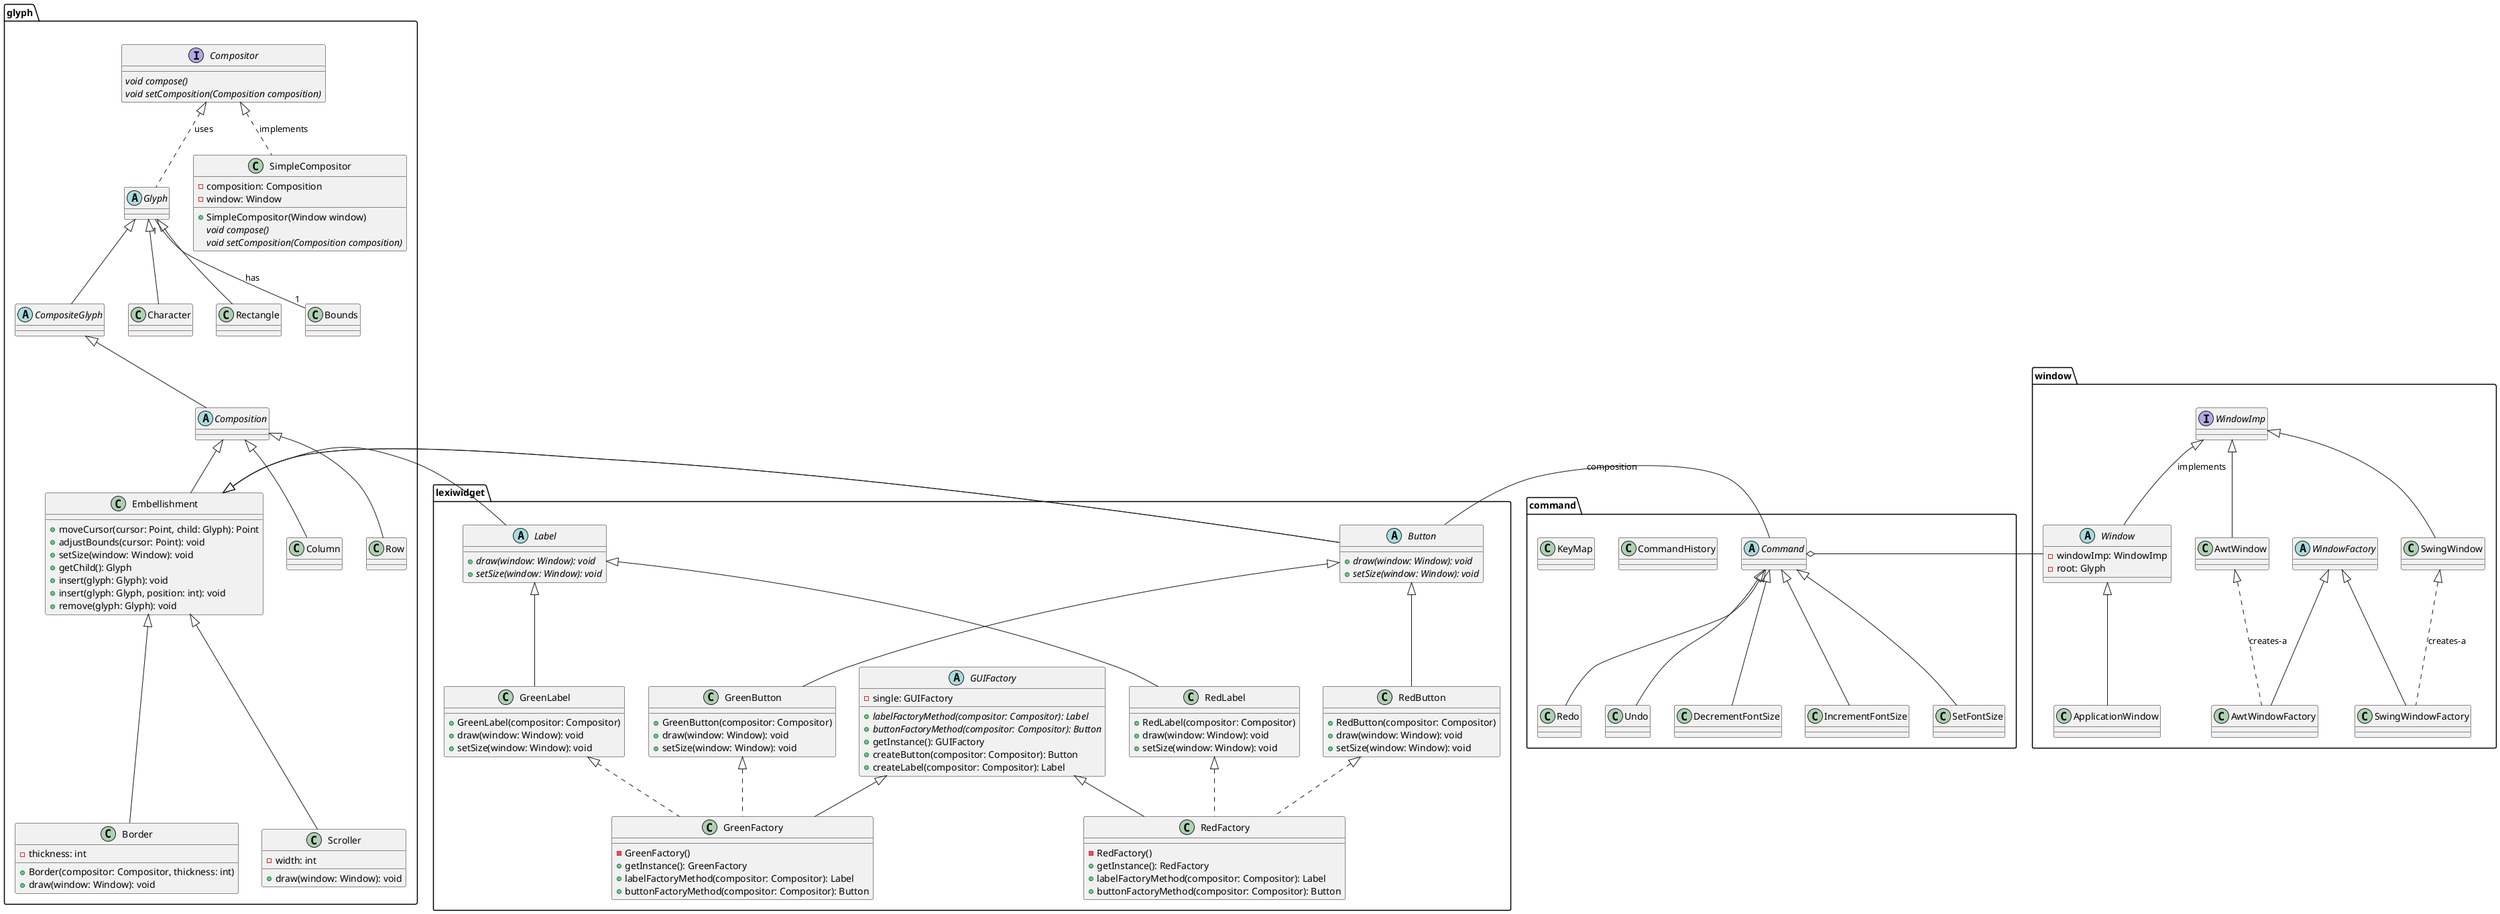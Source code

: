 
@startuml
package glyph {
  abstract class Glyph {
'    - parent: Glyph
'    - bounds: Bounds
'    + draw(Window): void
'    + setSize(Window): void
'    + setParent(Glyph): void
'    + getParent(): Glyph
'    + getBounds(): Bounds
'    + insertAtPosition(Glyph, int): void
'    + remove(Glyph): void
'    + getChild(int): Glyph
'    + compose(): void
  }
  abstract class CompositeGlyph {
'    - children: List<Glyph>
'    + getChildren(): List<Glyph>
'    + setChildren(List<Glyph>): void
'    + draw(Window): void
'    + insertAtPosition(Glyph, int): void
'    + remove(Glyph): void
'    + getChild(int): Glyph
  }


      class Column {
'          +Column(compositor: Compositor) throws OperationNotSupportedException
'          +draw(window: Window)
'          +child(position: int): Glyph
'          +setSize(window: Window)
'          +moveCursor(cursor: Point, child: Glyph): Point
'          +adjustBounds(cursor: Point)
      }



      class Row {
'          +Row(compositor: Compositor)
'          +draw(window: Window)
'          +child(position: int): Glyph
'          +setSize(window: Window)
'          +moveCursor(cursor: Point, child: Glyph): Point
'          +adjustBounds(cursor: Point)
      }




        class Character {

'            -char character
'            +Character(character: char)
'            +draw(window: Window)
'            +setSize(window: Window)
        }



        class Rectangle {

'            +Rectangle(width: int, height: int)
'            +draw(window: Window)
'            +setSize(window: Window)
        }




        abstract class Composition {
'            -Compositor compositor
'            +setCompositor(compositor: Compositor): void
'            +getCompositor(): Compositor
'            +draw(window: Window): void
'            +reformat(): void
'            +insert(glyph: Glyph, position: int): void
'            +remove(glyph: Glyph): void
'            +compose(): void
'            +adjustBounds(cursor: Point): void
'            +moveCursor(cursor: Point, child: Glyph): Point
        }

            class Bounds {
'                    - Point upperLeft
'                    - int width
'                    - int height
'                    + Bounds(Point upperLeft, int width, int height)
'                    + Point getUpperLeft()
'                    + int getWidth()
'                    + int getHeight()
'                    + void setPointDimensions(int width, int height)
                }

    interface Compositor {
        {abstract} void compose()
        {abstract} void setComposition(Composition composition)
    }

    class SimpleCompositor {
        - composition: Composition
        - window: Window

        + SimpleCompositor(Window window)
        {abstract} void compose()
        {abstract} void setComposition(Composition composition)
    }
    class Embellishment {
            + moveCursor(cursor: Point, child: Glyph): Point
            + adjustBounds(cursor: Point): void
            + setSize(window: Window): void
            + getChild(): Glyph
            + insert(glyph: Glyph): void
            + insert(glyph: Glyph, position: int): void
            + remove(glyph: Glyph): void
        }
        class Border {
                - thickness: int

                + Border(compositor: Compositor, thickness: int)
                + draw(window: Window): void
            }



        class Scroller {
            - width: int

            + draw(window: Window): void
        }



    Compositor <|.. Glyph : uses
    Composition <|-- Embellishment
    Compositor <|.. SimpleCompositor : implements
    Glyph <|-- CompositeGlyph
    CompositeGlyph <|-- Composition
    Composition <|-- Column
    Composition <|-- Row
    Glyph <|-- Character
    Glyph <|-- Rectangle
    Embellishment <|--- Border
    Embellishment <|--- Scroller
    Glyph "1" -- "1" Bounds : has

}

package window {
    abstract class Window {
            - windowImp: WindowImp
            - root: Glyph
    }

    abstract class WindowFactory {}
    class ApplicationWindow {}
    class SwingWindow {}
    class SwingWindowFactory{}
    class AwtWindowFactory{}
    interface WindowImp {}
    class AwtWindow{}


     WindowImp <|-- Window : implements
     Window <|--  ApplicationWindow
     WindowImp <|-- SwingWindow
     WindowImp <|-- AwtWindow
     SwingWindow <|.. SwingWindowFactory : creates-a
     AwtWindow <|.. AwtWindowFactory : creates-a
     WindowFactory <|-- AwtWindowFactory
     WindowFactory <|-- SwingWindowFactory

}

package lexiwidget {
    abstract class GUIFactory {
        {abstract} +labelFactoryMethod(compositor: Compositor): Label
        {abstract} +buttonFactoryMethod(compositor: Compositor): Button
        -single: GUIFactory
        +getInstance(): GUIFactory
        +createButton(compositor: Compositor): Button
        +createLabel(compositor: Compositor): Label
    }

    abstract class Button {
        {abstract} +draw(window: Window): void
        {abstract} +setSize(window: Window): void
    }

    abstract class Label {
        {abstract} +draw(window: Window): void
        {abstract} +setSize(window: Window): void
    }

    class RedFactory {
        -RedFactory()
        +getInstance(): RedFactory
        +labelFactoryMethod(compositor: Compositor): Label
        +buttonFactoryMethod(compositor: Compositor): Button
    }

    class GreenFactory {
        -GreenFactory()
        +getInstance(): GreenFactory
        +labelFactoryMethod(compositor: Compositor): Label
        +buttonFactoryMethod(compositor: Compositor): Button
    }

    class RedButton {
        +RedButton(compositor: Compositor)
        +draw(window: Window): void
        +setSize(window: Window): void
    }

    class GreenButton {
        +GreenButton(compositor: Compositor)
        +draw(window: Window): void
        +setSize(window: Window): void
    }

    class RedLabel {
        +RedLabel(compositor: Compositor)
        +draw(window: Window): void
        +setSize(window: Window): void
    }

    class GreenLabel {
        +GreenLabel(compositor: Compositor)
        +draw(window: Window): void
        +setSize(window: Window): void
    }


    GUIFactory <|-- RedFactory
    GUIFactory <|-- GreenFactory
    Embellishment <|-- Button
    Embellishment <|-- Label
    Button <|-- GreenButton
    Button <|-- RedButton
    Label <|-- RedLabel
    Label <|-- GreenLabel
    GreenButton <|.. GreenFactory
    GreenLabel <|.. GreenFactory
    RedButton <|.. RedFactory
    RedLabel <|.. RedFactory
}
package command{
    abstract class Command {}
    class CommandHistory{}
    class DecrementFontSize{}
    class IncrementFontSize{}
    class KeyMap{}
    class Redo{}
    class Undo{}
    class SetFontSize{}

}
    Button -|> Embellishment
    Button - Command : composition
    Command <|-- DecrementFontSize
    Command <|-- IncrementFontSize
    Command <|-- Redo
    Command <|-- Undo
    Command <|-- SetFontSize
    Command o- Window






'package glyph {
'    class Compositor
'}
'
'package window {
'    class Window
'}
'
'GUIFactory --> Compositor
'Button --> Window
'Label --> Window
@enduml

